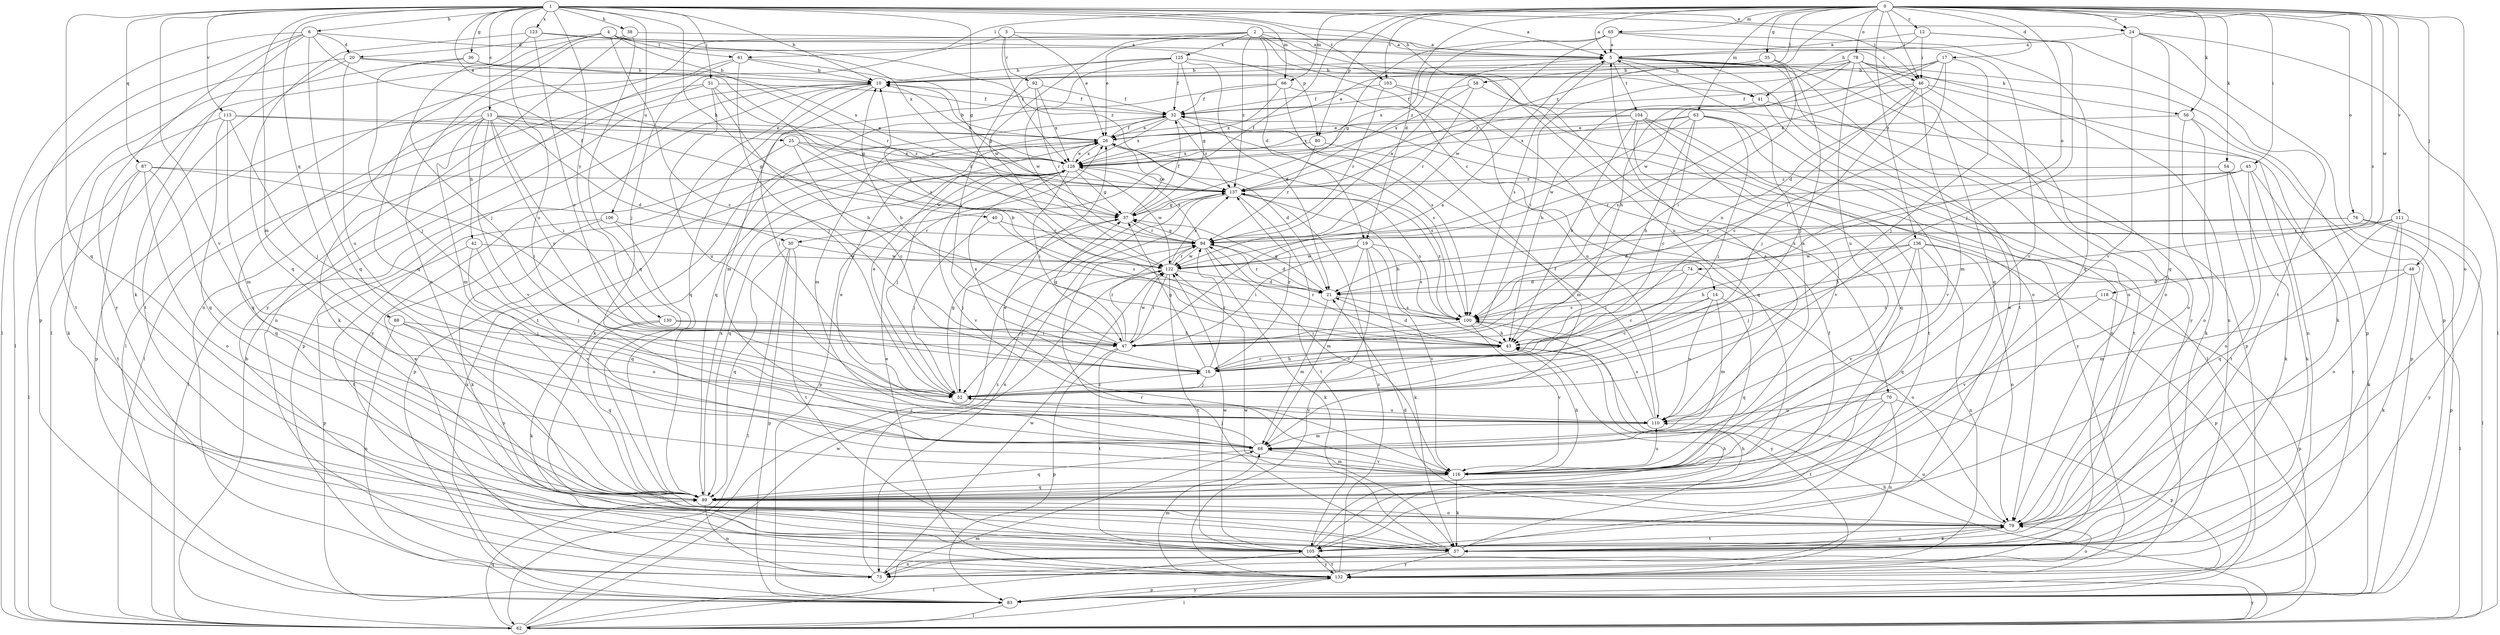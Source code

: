 strict digraph  {
0;
1;
2;
3;
4;
5;
6;
10;
12;
13;
14;
16;
17;
19;
20;
21;
24;
25;
26;
30;
32;
35;
36;
37;
38;
40;
41;
42;
43;
45;
46;
47;
48;
51;
52;
54;
56;
57;
58;
61;
62;
63;
65;
66;
68;
70;
73;
74;
76;
78;
79;
80;
83;
87;
88;
89;
92;
94;
100;
103;
104;
105;
106;
110;
111;
113;
116;
118;
122;
123;
125;
126;
130;
132;
136;
137;
0 -> 5  [label=a];
0 -> 12  [label=c];
0 -> 17  [label=d];
0 -> 19  [label=d];
0 -> 24  [label=e];
0 -> 30  [label=f];
0 -> 35  [label=g];
0 -> 45  [label=i];
0 -> 46  [label=i];
0 -> 48  [label=j];
0 -> 54  [label=k];
0 -> 56  [label=k];
0 -> 58  [label=l];
0 -> 61  [label=l];
0 -> 63  [label=m];
0 -> 65  [label=m];
0 -> 66  [label=m];
0 -> 74  [label=o];
0 -> 76  [label=o];
0 -> 78  [label=o];
0 -> 79  [label=o];
0 -> 80  [label=p];
0 -> 100  [label=s];
0 -> 103  [label=t];
0 -> 111  [label=v];
0 -> 118  [label=w];
0 -> 136  [label=z];
0 -> 137  [label=z];
1 -> 5  [label=a];
1 -> 6  [label=b];
1 -> 10  [label=b];
1 -> 13  [label=c];
1 -> 24  [label=e];
1 -> 25  [label=e];
1 -> 36  [label=g];
1 -> 37  [label=g];
1 -> 38  [label=h];
1 -> 40  [label=h];
1 -> 41  [label=h];
1 -> 46  [label=i];
1 -> 51  [label=j];
1 -> 66  [label=m];
1 -> 68  [label=m];
1 -> 87  [label=q];
1 -> 88  [label=q];
1 -> 89  [label=q];
1 -> 103  [label=t];
1 -> 106  [label=u];
1 -> 110  [label=u];
1 -> 113  [label=v];
1 -> 116  [label=v];
1 -> 123  [label=x];
1 -> 130  [label=y];
2 -> 5  [label=a];
2 -> 14  [label=c];
2 -> 19  [label=d];
2 -> 26  [label=e];
2 -> 70  [label=n];
2 -> 73  [label=n];
2 -> 110  [label=u];
2 -> 122  [label=w];
2 -> 125  [label=x];
2 -> 137  [label=z];
3 -> 5  [label=a];
3 -> 26  [label=e];
3 -> 52  [label=j];
3 -> 92  [label=r];
3 -> 126  [label=x];
4 -> 16  [label=c];
4 -> 20  [label=d];
4 -> 46  [label=i];
4 -> 61  [label=l];
4 -> 62  [label=l];
4 -> 80  [label=p];
4 -> 89  [label=q];
4 -> 94  [label=r];
5 -> 10  [label=b];
5 -> 41  [label=h];
5 -> 56  [label=k];
5 -> 79  [label=o];
5 -> 100  [label=s];
5 -> 104  [label=t];
5 -> 105  [label=t];
5 -> 132  [label=y];
6 -> 20  [label=d];
6 -> 30  [label=f];
6 -> 57  [label=k];
6 -> 62  [label=l];
6 -> 83  [label=p];
6 -> 89  [label=q];
6 -> 126  [label=x];
6 -> 132  [label=y];
10 -> 32  [label=f];
10 -> 68  [label=m];
10 -> 83  [label=p];
10 -> 89  [label=q];
10 -> 105  [label=t];
10 -> 132  [label=y];
12 -> 5  [label=a];
12 -> 41  [label=h];
12 -> 46  [label=i];
12 -> 52  [label=j];
12 -> 105  [label=t];
13 -> 16  [label=c];
13 -> 21  [label=d];
13 -> 26  [label=e];
13 -> 37  [label=g];
13 -> 42  [label=h];
13 -> 47  [label=i];
13 -> 68  [label=m];
13 -> 83  [label=p];
13 -> 89  [label=q];
13 -> 116  [label=v];
13 -> 137  [label=z];
14 -> 16  [label=c];
14 -> 68  [label=m];
14 -> 89  [label=q];
14 -> 100  [label=s];
14 -> 110  [label=u];
16 -> 37  [label=g];
16 -> 43  [label=h];
16 -> 52  [label=j];
16 -> 94  [label=r];
16 -> 126  [label=x];
16 -> 137  [label=z];
17 -> 10  [label=b];
17 -> 21  [label=d];
17 -> 47  [label=i];
17 -> 52  [label=j];
17 -> 122  [label=w];
17 -> 137  [label=z];
19 -> 47  [label=i];
19 -> 57  [label=k];
19 -> 68  [label=m];
19 -> 100  [label=s];
19 -> 116  [label=v];
19 -> 122  [label=w];
19 -> 132  [label=y];
20 -> 10  [label=b];
20 -> 62  [label=l];
20 -> 100  [label=s];
20 -> 105  [label=t];
20 -> 110  [label=u];
21 -> 37  [label=g];
21 -> 68  [label=m];
21 -> 94  [label=r];
21 -> 100  [label=s];
24 -> 5  [label=a];
24 -> 62  [label=l];
24 -> 83  [label=p];
24 -> 89  [label=q];
24 -> 116  [label=v];
25 -> 16  [label=c];
25 -> 62  [label=l];
25 -> 122  [label=w];
25 -> 126  [label=x];
25 -> 137  [label=z];
26 -> 10  [label=b];
26 -> 21  [label=d];
26 -> 32  [label=f];
26 -> 83  [label=p];
26 -> 100  [label=s];
26 -> 126  [label=x];
30 -> 62  [label=l];
30 -> 83  [label=p];
30 -> 89  [label=q];
30 -> 105  [label=t];
30 -> 122  [label=w];
32 -> 26  [label=e];
32 -> 57  [label=k];
32 -> 68  [label=m];
32 -> 100  [label=s];
32 -> 126  [label=x];
32 -> 137  [label=z];
35 -> 10  [label=b];
35 -> 47  [label=i];
35 -> 52  [label=j];
35 -> 126  [label=x];
36 -> 10  [label=b];
36 -> 52  [label=j];
36 -> 105  [label=t];
36 -> 126  [label=x];
37 -> 26  [label=e];
37 -> 32  [label=f];
37 -> 52  [label=j];
37 -> 94  [label=r];
38 -> 5  [label=a];
38 -> 79  [label=o];
38 -> 89  [label=q];
38 -> 132  [label=y];
40 -> 52  [label=j];
40 -> 94  [label=r];
40 -> 100  [label=s];
41 -> 43  [label=h];
41 -> 73  [label=n];
41 -> 83  [label=p];
42 -> 52  [label=j];
42 -> 83  [label=p];
42 -> 116  [label=v];
42 -> 122  [label=w];
43 -> 10  [label=b];
43 -> 16  [label=c];
43 -> 21  [label=d];
43 -> 94  [label=r];
45 -> 57  [label=k];
45 -> 94  [label=r];
45 -> 100  [label=s];
45 -> 105  [label=t];
45 -> 132  [label=y];
45 -> 137  [label=z];
46 -> 16  [label=c];
46 -> 32  [label=f];
46 -> 52  [label=j];
46 -> 68  [label=m];
46 -> 73  [label=n];
46 -> 79  [label=o];
46 -> 100  [label=s];
47 -> 5  [label=a];
47 -> 10  [label=b];
47 -> 37  [label=g];
47 -> 83  [label=p];
47 -> 94  [label=r];
47 -> 105  [label=t];
47 -> 122  [label=w];
48 -> 21  [label=d];
48 -> 57  [label=k];
48 -> 62  [label=l];
48 -> 68  [label=m];
51 -> 32  [label=f];
51 -> 37  [label=g];
51 -> 43  [label=h];
51 -> 57  [label=k];
51 -> 62  [label=l];
51 -> 110  [label=u];
52 -> 16  [label=c];
52 -> 26  [label=e];
52 -> 37  [label=g];
52 -> 110  [label=u];
54 -> 57  [label=k];
54 -> 79  [label=o];
54 -> 137  [label=z];
56 -> 26  [label=e];
56 -> 57  [label=k];
56 -> 79  [label=o];
56 -> 83  [label=p];
57 -> 5  [label=a];
57 -> 43  [label=h];
57 -> 73  [label=n];
57 -> 79  [label=o];
57 -> 94  [label=r];
57 -> 122  [label=w];
57 -> 132  [label=y];
58 -> 32  [label=f];
58 -> 57  [label=k];
58 -> 94  [label=r];
58 -> 126  [label=x];
61 -> 10  [label=b];
61 -> 37  [label=g];
61 -> 52  [label=j];
61 -> 62  [label=l];
61 -> 73  [label=n];
62 -> 10  [label=b];
62 -> 43  [label=h];
62 -> 68  [label=m];
62 -> 89  [label=q];
62 -> 122  [label=w];
62 -> 132  [label=y];
62 -> 137  [label=z];
63 -> 16  [label=c];
63 -> 26  [label=e];
63 -> 43  [label=h];
63 -> 52  [label=j];
63 -> 105  [label=t];
63 -> 116  [label=v];
63 -> 122  [label=w];
63 -> 126  [label=x];
65 -> 5  [label=a];
65 -> 37  [label=g];
65 -> 89  [label=q];
65 -> 116  [label=v];
65 -> 122  [label=w];
65 -> 137  [label=z];
66 -> 32  [label=f];
66 -> 62  [label=l];
66 -> 89  [label=q];
66 -> 100  [label=s];
66 -> 126  [label=x];
68 -> 5  [label=a];
68 -> 26  [label=e];
68 -> 52  [label=j];
68 -> 89  [label=q];
68 -> 116  [label=v];
70 -> 73  [label=n];
70 -> 83  [label=p];
70 -> 105  [label=t];
70 -> 110  [label=u];
70 -> 116  [label=v];
73 -> 26  [label=e];
73 -> 122  [label=w];
73 -> 137  [label=z];
74 -> 16  [label=c];
74 -> 21  [label=d];
74 -> 47  [label=i];
74 -> 79  [label=o];
76 -> 21  [label=d];
76 -> 62  [label=l];
76 -> 83  [label=p];
76 -> 94  [label=r];
78 -> 10  [label=b];
78 -> 26  [label=e];
78 -> 43  [label=h];
78 -> 47  [label=i];
78 -> 73  [label=n];
78 -> 79  [label=o];
78 -> 83  [label=p];
78 -> 89  [label=q];
78 -> 110  [label=u];
79 -> 21  [label=d];
79 -> 57  [label=k];
79 -> 105  [label=t];
79 -> 110  [label=u];
80 -> 68  [label=m];
80 -> 94  [label=r];
80 -> 126  [label=x];
83 -> 62  [label=l];
83 -> 126  [label=x];
83 -> 132  [label=y];
87 -> 47  [label=i];
87 -> 62  [label=l];
87 -> 79  [label=o];
87 -> 89  [label=q];
87 -> 105  [label=t];
87 -> 137  [label=z];
88 -> 47  [label=i];
88 -> 73  [label=n];
88 -> 79  [label=o];
88 -> 110  [label=u];
89 -> 73  [label=n];
89 -> 79  [label=o];
89 -> 126  [label=x];
92 -> 32  [label=f];
92 -> 52  [label=j];
92 -> 94  [label=r];
92 -> 126  [label=x];
94 -> 5  [label=a];
94 -> 21  [label=d];
94 -> 37  [label=g];
94 -> 57  [label=k];
94 -> 116  [label=v];
94 -> 122  [label=w];
94 -> 126  [label=x];
100 -> 43  [label=h];
100 -> 47  [label=i];
100 -> 116  [label=v];
100 -> 132  [label=y];
100 -> 137  [label=z];
103 -> 32  [label=f];
103 -> 89  [label=q];
103 -> 94  [label=r];
103 -> 110  [label=u];
104 -> 26  [label=e];
104 -> 43  [label=h];
104 -> 89  [label=q];
104 -> 105  [label=t];
104 -> 116  [label=v];
104 -> 126  [label=x];
104 -> 132  [label=y];
105 -> 32  [label=f];
105 -> 43  [label=h];
105 -> 62  [label=l];
105 -> 122  [label=w];
105 -> 132  [label=y];
106 -> 57  [label=k];
106 -> 89  [label=q];
106 -> 94  [label=r];
106 -> 105  [label=t];
110 -> 5  [label=a];
110 -> 32  [label=f];
110 -> 68  [label=m];
110 -> 100  [label=s];
111 -> 43  [label=h];
111 -> 57  [label=k];
111 -> 79  [label=o];
111 -> 89  [label=q];
111 -> 94  [label=r];
111 -> 132  [label=y];
113 -> 26  [label=e];
113 -> 52  [label=j];
113 -> 57  [label=k];
113 -> 68  [label=m];
113 -> 89  [label=q];
113 -> 137  [label=z];
116 -> 26  [label=e];
116 -> 43  [label=h];
116 -> 57  [label=k];
116 -> 68  [label=m];
116 -> 89  [label=q];
116 -> 110  [label=u];
118 -> 83  [label=p];
118 -> 100  [label=s];
118 -> 116  [label=v];
122 -> 21  [label=d];
122 -> 47  [label=i];
122 -> 52  [label=j];
122 -> 94  [label=r];
122 -> 105  [label=t];
122 -> 137  [label=z];
123 -> 5  [label=a];
123 -> 16  [label=c];
123 -> 52  [label=j];
123 -> 89  [label=q];
123 -> 137  [label=z];
125 -> 10  [label=b];
125 -> 21  [label=d];
125 -> 32  [label=f];
125 -> 37  [label=g];
125 -> 47  [label=i];
125 -> 79  [label=o];
125 -> 122  [label=w];
126 -> 10  [label=b];
126 -> 26  [label=e];
126 -> 37  [label=g];
126 -> 47  [label=i];
126 -> 52  [label=j];
126 -> 83  [label=p];
126 -> 89  [label=q];
126 -> 116  [label=v];
126 -> 122  [label=w];
126 -> 137  [label=z];
130 -> 43  [label=h];
130 -> 47  [label=i];
130 -> 57  [label=k];
130 -> 89  [label=q];
132 -> 26  [label=e];
132 -> 62  [label=l];
132 -> 68  [label=m];
132 -> 79  [label=o];
132 -> 83  [label=p];
132 -> 105  [label=t];
132 -> 137  [label=z];
136 -> 43  [label=h];
136 -> 52  [label=j];
136 -> 73  [label=n];
136 -> 79  [label=o];
136 -> 83  [label=p];
136 -> 89  [label=q];
136 -> 116  [label=v];
136 -> 122  [label=w];
137 -> 37  [label=g];
137 -> 43  [label=h];
137 -> 73  [label=n];
137 -> 100  [label=s];
137 -> 105  [label=t];
}
